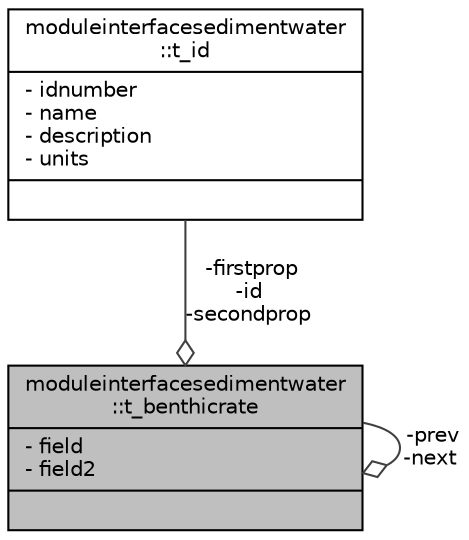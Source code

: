 digraph "moduleinterfacesedimentwater::t_benthicrate"
{
 // LATEX_PDF_SIZE
  edge [fontname="Helvetica",fontsize="10",labelfontname="Helvetica",labelfontsize="10"];
  node [fontname="Helvetica",fontsize="10",shape=record];
  Node1 [label="{moduleinterfacesedimentwater\l::t_benthicrate\n|- field\l- field2\l|}",height=0.2,width=0.4,color="black", fillcolor="grey75", style="filled", fontcolor="black",tooltip=" "];
  Node1 -> Node1 [color="grey25",fontsize="10",style="solid",label=" -prev\n-next" ,arrowhead="odiamond",fontname="Helvetica"];
  Node2 -> Node1 [color="grey25",fontsize="10",style="solid",label=" -firstprop\n-id\n-secondprop" ,arrowhead="odiamond",fontname="Helvetica"];
  Node2 [label="{moduleinterfacesedimentwater\l::t_id\n|- idnumber\l- name\l- description\l- units\l|}",height=0.2,width=0.4,color="black", fillcolor="white", style="filled",URL="$structmoduleinterfacesedimentwater_1_1t__id.html",tooltip=" "];
}
